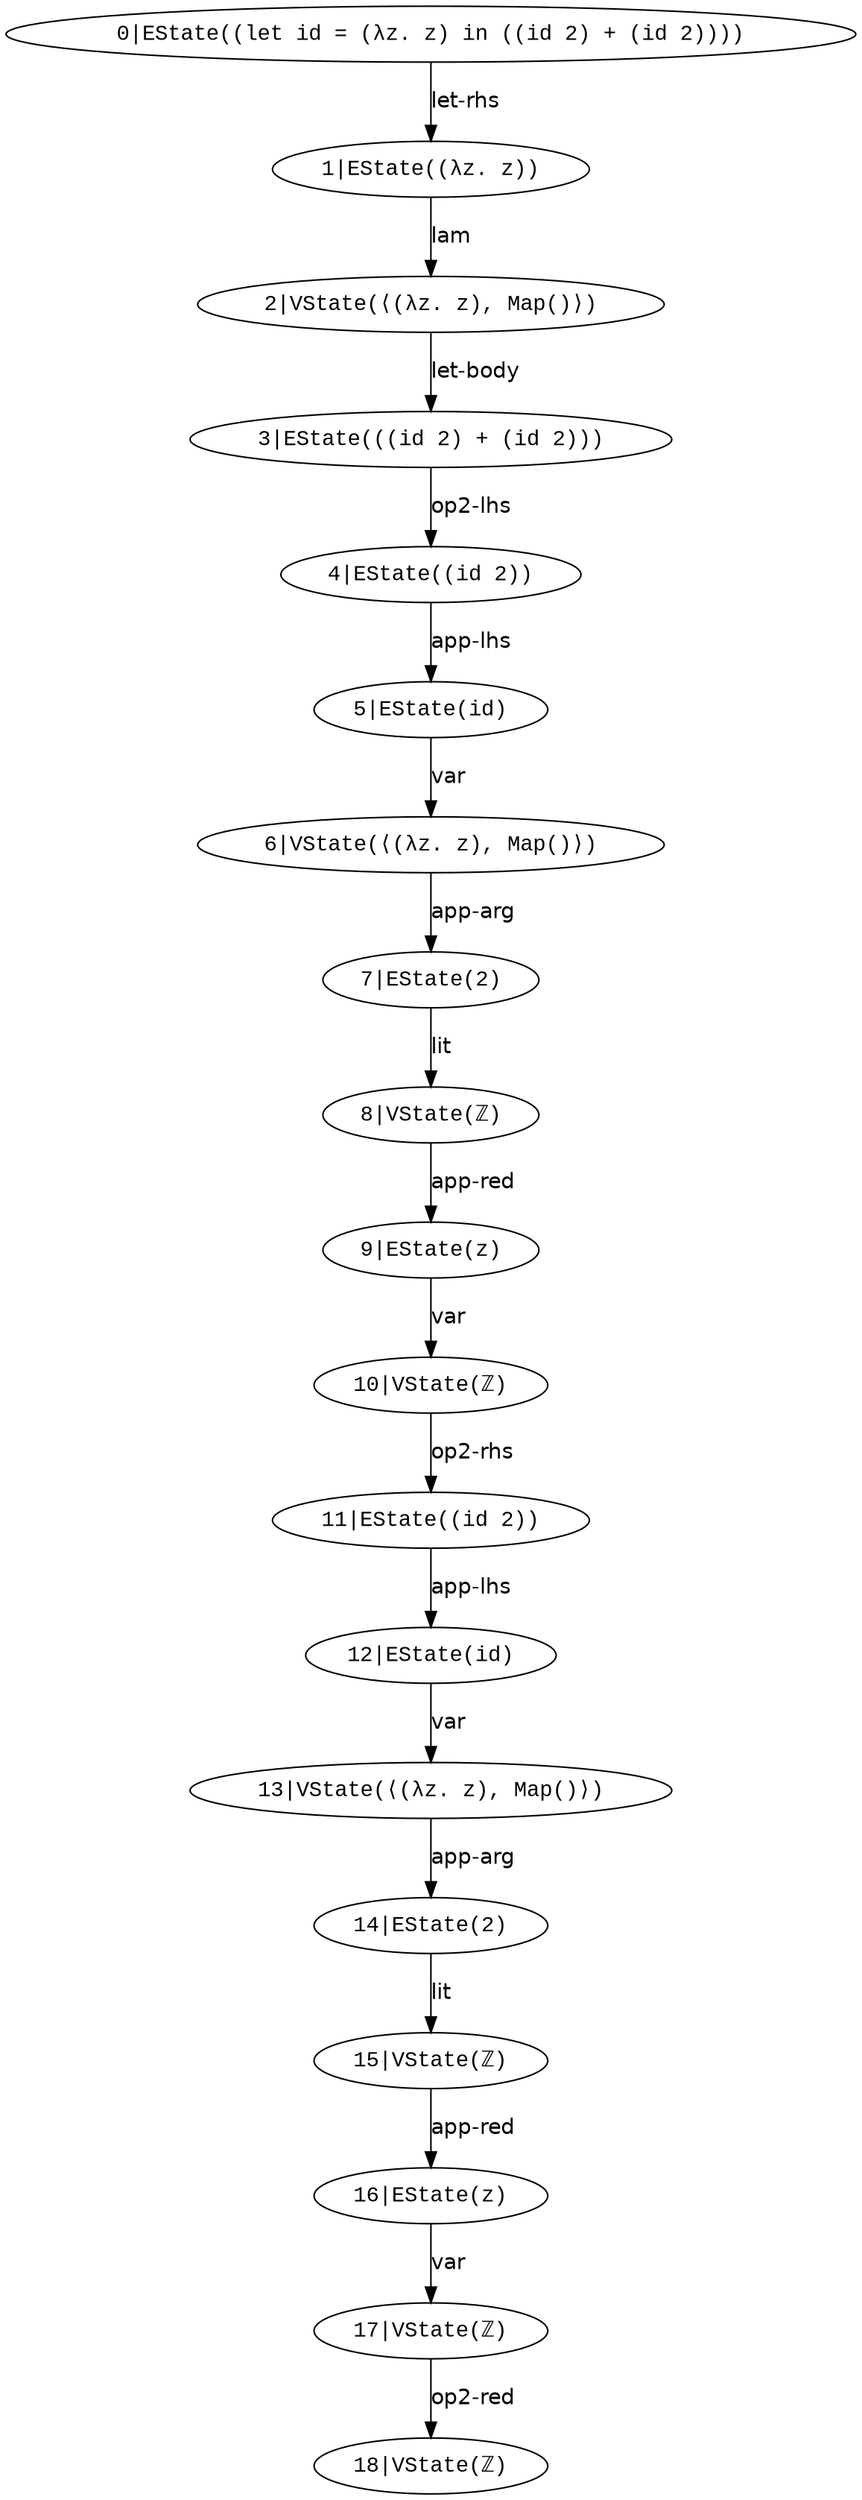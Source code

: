 digraph G {
  node [fontname = "Courier New"];
  edge [fontname = "helvetica"];
  0 -> 1 [label="let-rhs"];
  1 -> 2 [label="lam"];
  2 -> 3 [label="let-body"];
  3 -> 4 [label="op2-lhs"];
  4 -> 5 [label="app-lhs"];
  5 -> 6 [label="var"];
  6 -> 7 [label="app-arg"];
  7 -> 8 [label="lit"];
  8 -> 9 [label="app-red"];
  9 -> 10 [label="var"];
  10 -> 11 [label="op2-rhs"];
  11 -> 12 [label="app-lhs"];
  12 -> 13 [label="var"];
  13 -> 14 [label="app-arg"];
  14 -> 15 [label="lit"];
  15 -> 16 [label="app-red"];
  16 -> 17 [label="var"];
  17 -> 18 [label="op2-red"];
  17 [label="17|VState(ℤ)"];
  12 [label="12|EState(id)"];
  4 [label="4|EState((id 2))"];
  5 [label="5|EState(id)"];
  3 [label="3|EState(((id 2) + (id 2)))"];
  16 [label="16|EState(z)"];
  11 [label="11|EState((id 2))"];
  13 [label="13|VState(⟨(λz. z), Map()⟩)"];
  6 [label="6|VState(⟨(λz. z), Map()⟩)"];
  15 [label="15|VState(ℤ)"];
  2 [label="2|VState(⟨(λz. z), Map()⟩)"];
  0 [label="0|EState((let id = (λz. z) in ((id 2) + (id 2))))"];
  8 [label="8|VState(ℤ)"];
  18 [label="18|VState(ℤ)"];
  7 [label="7|EState(2)"];
  9 [label="9|EState(z)"];
  10 [label="10|VState(ℤ)"];
  14 [label="14|EState(2)"];
  1 [label="1|EState((λz. z))"];
}
